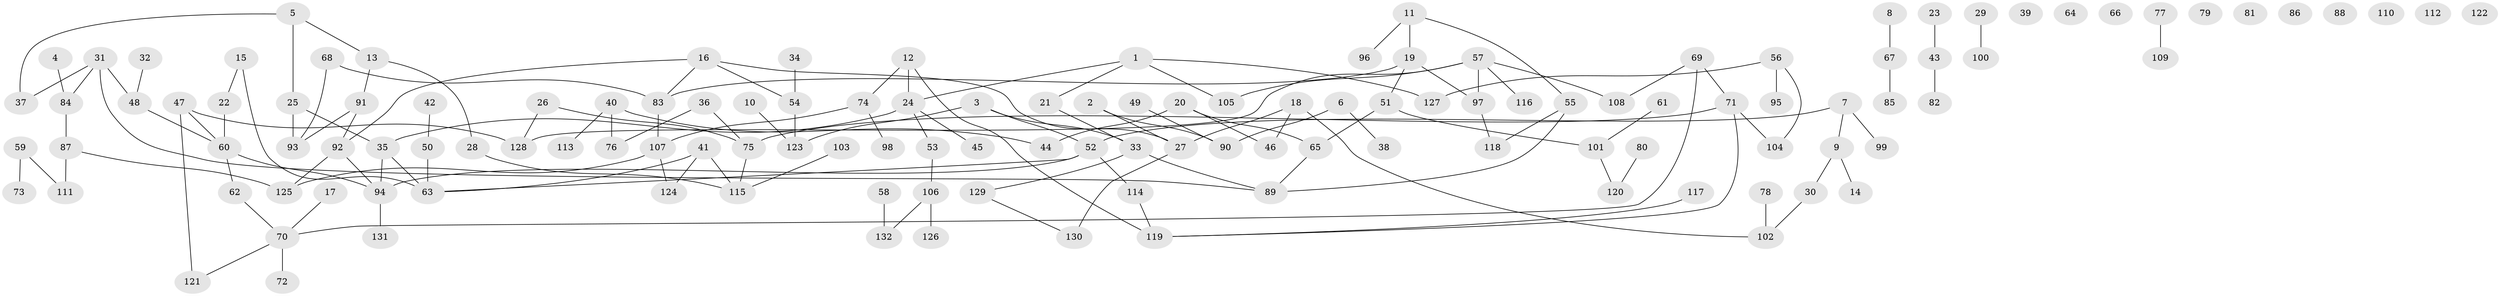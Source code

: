 // Generated by graph-tools (version 1.1) at 2025/00/03/09/25 03:00:42]
// undirected, 132 vertices, 147 edges
graph export_dot {
graph [start="1"]
  node [color=gray90,style=filled];
  1;
  2;
  3;
  4;
  5;
  6;
  7;
  8;
  9;
  10;
  11;
  12;
  13;
  14;
  15;
  16;
  17;
  18;
  19;
  20;
  21;
  22;
  23;
  24;
  25;
  26;
  27;
  28;
  29;
  30;
  31;
  32;
  33;
  34;
  35;
  36;
  37;
  38;
  39;
  40;
  41;
  42;
  43;
  44;
  45;
  46;
  47;
  48;
  49;
  50;
  51;
  52;
  53;
  54;
  55;
  56;
  57;
  58;
  59;
  60;
  61;
  62;
  63;
  64;
  65;
  66;
  67;
  68;
  69;
  70;
  71;
  72;
  73;
  74;
  75;
  76;
  77;
  78;
  79;
  80;
  81;
  82;
  83;
  84;
  85;
  86;
  87;
  88;
  89;
  90;
  91;
  92;
  93;
  94;
  95;
  96;
  97;
  98;
  99;
  100;
  101;
  102;
  103;
  104;
  105;
  106;
  107;
  108;
  109;
  110;
  111;
  112;
  113;
  114;
  115;
  116;
  117;
  118;
  119;
  120;
  121;
  122;
  123;
  124;
  125;
  126;
  127;
  128;
  129;
  130;
  131;
  132;
  1 -- 21;
  1 -- 24;
  1 -- 105;
  1 -- 127;
  2 -- 27;
  2 -- 90;
  3 -- 33;
  3 -- 52;
  3 -- 123;
  4 -- 84;
  5 -- 13;
  5 -- 25;
  5 -- 37;
  6 -- 38;
  6 -- 90;
  7 -- 9;
  7 -- 52;
  7 -- 99;
  8 -- 67;
  9 -- 14;
  9 -- 30;
  10 -- 123;
  11 -- 19;
  11 -- 55;
  11 -- 96;
  12 -- 24;
  12 -- 74;
  12 -- 119;
  13 -- 28;
  13 -- 91;
  15 -- 22;
  15 -- 63;
  16 -- 27;
  16 -- 54;
  16 -- 83;
  16 -- 92;
  17 -- 70;
  18 -- 27;
  18 -- 46;
  18 -- 102;
  19 -- 51;
  19 -- 83;
  19 -- 97;
  20 -- 44;
  20 -- 46;
  20 -- 65;
  21 -- 33;
  22 -- 60;
  23 -- 43;
  24 -- 35;
  24 -- 45;
  24 -- 53;
  25 -- 35;
  25 -- 93;
  26 -- 75;
  26 -- 128;
  27 -- 130;
  28 -- 115;
  29 -- 100;
  30 -- 102;
  31 -- 37;
  31 -- 48;
  31 -- 84;
  31 -- 89;
  32 -- 48;
  33 -- 89;
  33 -- 129;
  34 -- 54;
  35 -- 63;
  35 -- 94;
  36 -- 75;
  36 -- 76;
  40 -- 44;
  40 -- 76;
  40 -- 113;
  41 -- 63;
  41 -- 115;
  41 -- 124;
  42 -- 50;
  43 -- 82;
  47 -- 60;
  47 -- 121;
  47 -- 128;
  48 -- 60;
  49 -- 90;
  50 -- 63;
  51 -- 65;
  51 -- 101;
  52 -- 63;
  52 -- 94;
  52 -- 114;
  53 -- 106;
  54 -- 123;
  55 -- 89;
  55 -- 118;
  56 -- 95;
  56 -- 104;
  56 -- 127;
  57 -- 97;
  57 -- 105;
  57 -- 108;
  57 -- 116;
  57 -- 128;
  58 -- 132;
  59 -- 73;
  59 -- 111;
  60 -- 62;
  60 -- 94;
  61 -- 101;
  62 -- 70;
  65 -- 89;
  67 -- 85;
  68 -- 83;
  68 -- 93;
  69 -- 70;
  69 -- 71;
  69 -- 108;
  70 -- 72;
  70 -- 121;
  71 -- 75;
  71 -- 104;
  71 -- 119;
  74 -- 98;
  74 -- 107;
  75 -- 115;
  77 -- 109;
  78 -- 102;
  80 -- 120;
  83 -- 107;
  84 -- 87;
  87 -- 111;
  87 -- 125;
  91 -- 92;
  91 -- 93;
  92 -- 94;
  92 -- 125;
  94 -- 131;
  97 -- 118;
  101 -- 120;
  103 -- 115;
  106 -- 126;
  106 -- 132;
  107 -- 124;
  107 -- 125;
  114 -- 119;
  117 -- 119;
  129 -- 130;
}
